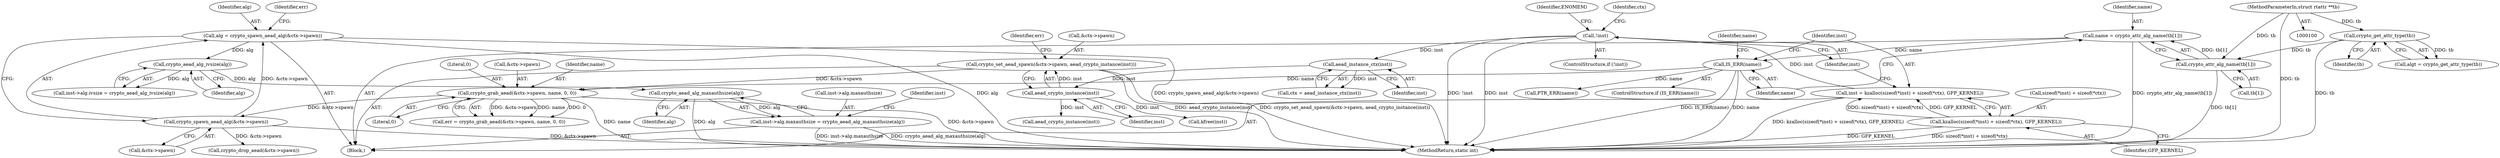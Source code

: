 digraph "0_linux_d76c68109f37cb85b243a1cf0f40313afd2bae68@API" {
"1000217" [label="(Call,crypto_aead_alg_maxauthsize(alg))"];
"1000209" [label="(Call,crypto_aead_alg_ivsize(alg))"];
"1000175" [label="(Call,alg = crypto_spawn_aead_alg(&ctx->spawn))"];
"1000177" [label="(Call,crypto_spawn_aead_alg(&ctx->spawn))"];
"1000164" [label="(Call,crypto_grab_aead(&ctx->spawn, name, 0, 0))"];
"1000155" [label="(Call,crypto_set_aead_spawn(&ctx->spawn, aead_crypto_instance(inst)))"];
"1000160" [label="(Call,aead_crypto_instance(inst))"];
"1000153" [label="(Call,aead_instance_ctx(inst))"];
"1000146" [label="(Call,!inst)"];
"1000134" [label="(Call,inst = kzalloc(sizeof(*inst) + sizeof(*ctx), GFP_KERNEL))"];
"1000136" [label="(Call,kzalloc(sizeof(*inst) + sizeof(*ctx), GFP_KERNEL))"];
"1000129" [label="(Call,IS_ERR(name))"];
"1000122" [label="(Call,name = crypto_attr_alg_name(tb[1]))"];
"1000124" [label="(Call,crypto_attr_alg_name(tb[1]))"];
"1000114" [label="(Call,crypto_get_attr_type(tb))"];
"1000102" [label="(MethodParameterIn,struct rtattr **tb)"];
"1000211" [label="(Call,inst->alg.maxauthsize = crypto_aead_alg_maxauthsize(alg))"];
"1000156" [label="(Call,&ctx->spawn)"];
"1000177" [label="(Call,crypto_spawn_aead_alg(&ctx->spawn))"];
"1000162" [label="(Call,err = crypto_grab_aead(&ctx->spawn, name, 0, 0))"];
"1000297" [label="(MethodReturn,static int)"];
"1000183" [label="(Identifier,err)"];
"1000176" [label="(Identifier,alg)"];
"1000112" [label="(Call,algt = crypto_get_attr_type(tb))"];
"1000153" [label="(Call,aead_instance_ctx(inst))"];
"1000151" [label="(Call,ctx = aead_instance_ctx(inst))"];
"1000294" [label="(Call,kfree(inst))"];
"1000114" [label="(Call,crypto_get_attr_type(tb))"];
"1000163" [label="(Identifier,err)"];
"1000146" [label="(Call,!inst)"];
"1000150" [label="(Identifier,ENOMEM)"];
"1000165" [label="(Call,&ctx->spawn)"];
"1000169" [label="(Identifier,name)"];
"1000171" [label="(Literal,0)"];
"1000154" [label="(Identifier,inst)"];
"1000137" [label="(Call,sizeof(*inst) + sizeof(*ctx))"];
"1000212" [label="(Call,inst->alg.maxauthsize)"];
"1000288" [label="(Call,crypto_drop_aead(&ctx->spawn))"];
"1000210" [label="(Identifier,alg)"];
"1000217" [label="(Call,crypto_aead_alg_maxauthsize(alg))"];
"1000115" [label="(Identifier,tb)"];
"1000160" [label="(Call,aead_crypto_instance(inst))"];
"1000218" [label="(Identifier,alg)"];
"1000144" [label="(Identifier,GFP_KERNEL)"];
"1000102" [label="(MethodParameterIn,struct rtattr **tb)"];
"1000203" [label="(Call,inst->alg.ivsize = crypto_aead_alg_ivsize(alg))"];
"1000161" [label="(Identifier,inst)"];
"1000128" [label="(ControlStructure,if (IS_ERR(name)))"];
"1000145" [label="(ControlStructure,if (!inst))"];
"1000164" [label="(Call,crypto_grab_aead(&ctx->spawn, name, 0, 0))"];
"1000223" [label="(Identifier,inst)"];
"1000170" [label="(Literal,0)"];
"1000130" [label="(Identifier,name)"];
"1000125" [label="(Call,tb[1])"];
"1000129" [label="(Call,IS_ERR(name))"];
"1000132" [label="(Call,PTR_ERR(name))"];
"1000123" [label="(Identifier,name)"];
"1000211" [label="(Call,inst->alg.maxauthsize = crypto_aead_alg_maxauthsize(alg))"];
"1000175" [label="(Call,alg = crypto_spawn_aead_alg(&ctx->spawn))"];
"1000136" [label="(Call,kzalloc(sizeof(*inst) + sizeof(*ctx), GFP_KERNEL))"];
"1000178" [label="(Call,&ctx->spawn)"];
"1000152" [label="(Identifier,ctx)"];
"1000105" [label="(Block,)"];
"1000124" [label="(Call,crypto_attr_alg_name(tb[1]))"];
"1000155" [label="(Call,crypto_set_aead_spawn(&ctx->spawn, aead_crypto_instance(inst)))"];
"1000185" [label="(Call,aead_crypto_instance(inst))"];
"1000209" [label="(Call,crypto_aead_alg_ivsize(alg))"];
"1000147" [label="(Identifier,inst)"];
"1000133" [label="(Identifier,name)"];
"1000135" [label="(Identifier,inst)"];
"1000122" [label="(Call,name = crypto_attr_alg_name(tb[1]))"];
"1000134" [label="(Call,inst = kzalloc(sizeof(*inst) + sizeof(*ctx), GFP_KERNEL))"];
"1000217" -> "1000211"  [label="AST: "];
"1000217" -> "1000218"  [label="CFG: "];
"1000218" -> "1000217"  [label="AST: "];
"1000211" -> "1000217"  [label="CFG: "];
"1000217" -> "1000297"  [label="DDG: alg"];
"1000217" -> "1000211"  [label="DDG: alg"];
"1000209" -> "1000217"  [label="DDG: alg"];
"1000209" -> "1000203"  [label="AST: "];
"1000209" -> "1000210"  [label="CFG: "];
"1000210" -> "1000209"  [label="AST: "];
"1000203" -> "1000209"  [label="CFG: "];
"1000209" -> "1000203"  [label="DDG: alg"];
"1000175" -> "1000209"  [label="DDG: alg"];
"1000175" -> "1000105"  [label="AST: "];
"1000175" -> "1000177"  [label="CFG: "];
"1000176" -> "1000175"  [label="AST: "];
"1000177" -> "1000175"  [label="AST: "];
"1000183" -> "1000175"  [label="CFG: "];
"1000175" -> "1000297"  [label="DDG: alg"];
"1000175" -> "1000297"  [label="DDG: crypto_spawn_aead_alg(&ctx->spawn)"];
"1000177" -> "1000175"  [label="DDG: &ctx->spawn"];
"1000177" -> "1000178"  [label="CFG: "];
"1000178" -> "1000177"  [label="AST: "];
"1000177" -> "1000297"  [label="DDG: &ctx->spawn"];
"1000164" -> "1000177"  [label="DDG: &ctx->spawn"];
"1000177" -> "1000288"  [label="DDG: &ctx->spawn"];
"1000164" -> "1000162"  [label="AST: "];
"1000164" -> "1000171"  [label="CFG: "];
"1000165" -> "1000164"  [label="AST: "];
"1000169" -> "1000164"  [label="AST: "];
"1000170" -> "1000164"  [label="AST: "];
"1000171" -> "1000164"  [label="AST: "];
"1000162" -> "1000164"  [label="CFG: "];
"1000164" -> "1000297"  [label="DDG: name"];
"1000164" -> "1000297"  [label="DDG: &ctx->spawn"];
"1000164" -> "1000162"  [label="DDG: &ctx->spawn"];
"1000164" -> "1000162"  [label="DDG: name"];
"1000164" -> "1000162"  [label="DDG: 0"];
"1000155" -> "1000164"  [label="DDG: &ctx->spawn"];
"1000129" -> "1000164"  [label="DDG: name"];
"1000155" -> "1000105"  [label="AST: "];
"1000155" -> "1000160"  [label="CFG: "];
"1000156" -> "1000155"  [label="AST: "];
"1000160" -> "1000155"  [label="AST: "];
"1000163" -> "1000155"  [label="CFG: "];
"1000155" -> "1000297"  [label="DDG: aead_crypto_instance(inst)"];
"1000155" -> "1000297"  [label="DDG: crypto_set_aead_spawn(&ctx->spawn, aead_crypto_instance(inst))"];
"1000160" -> "1000155"  [label="DDG: inst"];
"1000160" -> "1000161"  [label="CFG: "];
"1000161" -> "1000160"  [label="AST: "];
"1000153" -> "1000160"  [label="DDG: inst"];
"1000160" -> "1000185"  [label="DDG: inst"];
"1000160" -> "1000294"  [label="DDG: inst"];
"1000153" -> "1000151"  [label="AST: "];
"1000153" -> "1000154"  [label="CFG: "];
"1000154" -> "1000153"  [label="AST: "];
"1000151" -> "1000153"  [label="CFG: "];
"1000153" -> "1000151"  [label="DDG: inst"];
"1000146" -> "1000153"  [label="DDG: inst"];
"1000146" -> "1000145"  [label="AST: "];
"1000146" -> "1000147"  [label="CFG: "];
"1000147" -> "1000146"  [label="AST: "];
"1000150" -> "1000146"  [label="CFG: "];
"1000152" -> "1000146"  [label="CFG: "];
"1000146" -> "1000297"  [label="DDG: !inst"];
"1000146" -> "1000297"  [label="DDG: inst"];
"1000134" -> "1000146"  [label="DDG: inst"];
"1000134" -> "1000105"  [label="AST: "];
"1000134" -> "1000136"  [label="CFG: "];
"1000135" -> "1000134"  [label="AST: "];
"1000136" -> "1000134"  [label="AST: "];
"1000147" -> "1000134"  [label="CFG: "];
"1000134" -> "1000297"  [label="DDG: kzalloc(sizeof(*inst) + sizeof(*ctx), GFP_KERNEL)"];
"1000136" -> "1000134"  [label="DDG: sizeof(*inst) + sizeof(*ctx)"];
"1000136" -> "1000134"  [label="DDG: GFP_KERNEL"];
"1000136" -> "1000144"  [label="CFG: "];
"1000137" -> "1000136"  [label="AST: "];
"1000144" -> "1000136"  [label="AST: "];
"1000136" -> "1000297"  [label="DDG: GFP_KERNEL"];
"1000136" -> "1000297"  [label="DDG: sizeof(*inst) + sizeof(*ctx)"];
"1000129" -> "1000128"  [label="AST: "];
"1000129" -> "1000130"  [label="CFG: "];
"1000130" -> "1000129"  [label="AST: "];
"1000133" -> "1000129"  [label="CFG: "];
"1000135" -> "1000129"  [label="CFG: "];
"1000129" -> "1000297"  [label="DDG: name"];
"1000129" -> "1000297"  [label="DDG: IS_ERR(name)"];
"1000122" -> "1000129"  [label="DDG: name"];
"1000129" -> "1000132"  [label="DDG: name"];
"1000122" -> "1000105"  [label="AST: "];
"1000122" -> "1000124"  [label="CFG: "];
"1000123" -> "1000122"  [label="AST: "];
"1000124" -> "1000122"  [label="AST: "];
"1000130" -> "1000122"  [label="CFG: "];
"1000122" -> "1000297"  [label="DDG: crypto_attr_alg_name(tb[1])"];
"1000124" -> "1000122"  [label="DDG: tb[1]"];
"1000124" -> "1000125"  [label="CFG: "];
"1000125" -> "1000124"  [label="AST: "];
"1000124" -> "1000297"  [label="DDG: tb[1]"];
"1000114" -> "1000124"  [label="DDG: tb"];
"1000102" -> "1000124"  [label="DDG: tb"];
"1000114" -> "1000112"  [label="AST: "];
"1000114" -> "1000115"  [label="CFG: "];
"1000115" -> "1000114"  [label="AST: "];
"1000112" -> "1000114"  [label="CFG: "];
"1000114" -> "1000297"  [label="DDG: tb"];
"1000114" -> "1000112"  [label="DDG: tb"];
"1000102" -> "1000114"  [label="DDG: tb"];
"1000102" -> "1000100"  [label="AST: "];
"1000102" -> "1000297"  [label="DDG: tb"];
"1000211" -> "1000105"  [label="AST: "];
"1000212" -> "1000211"  [label="AST: "];
"1000223" -> "1000211"  [label="CFG: "];
"1000211" -> "1000297"  [label="DDG: inst->alg.maxauthsize"];
"1000211" -> "1000297"  [label="DDG: crypto_aead_alg_maxauthsize(alg)"];
}
